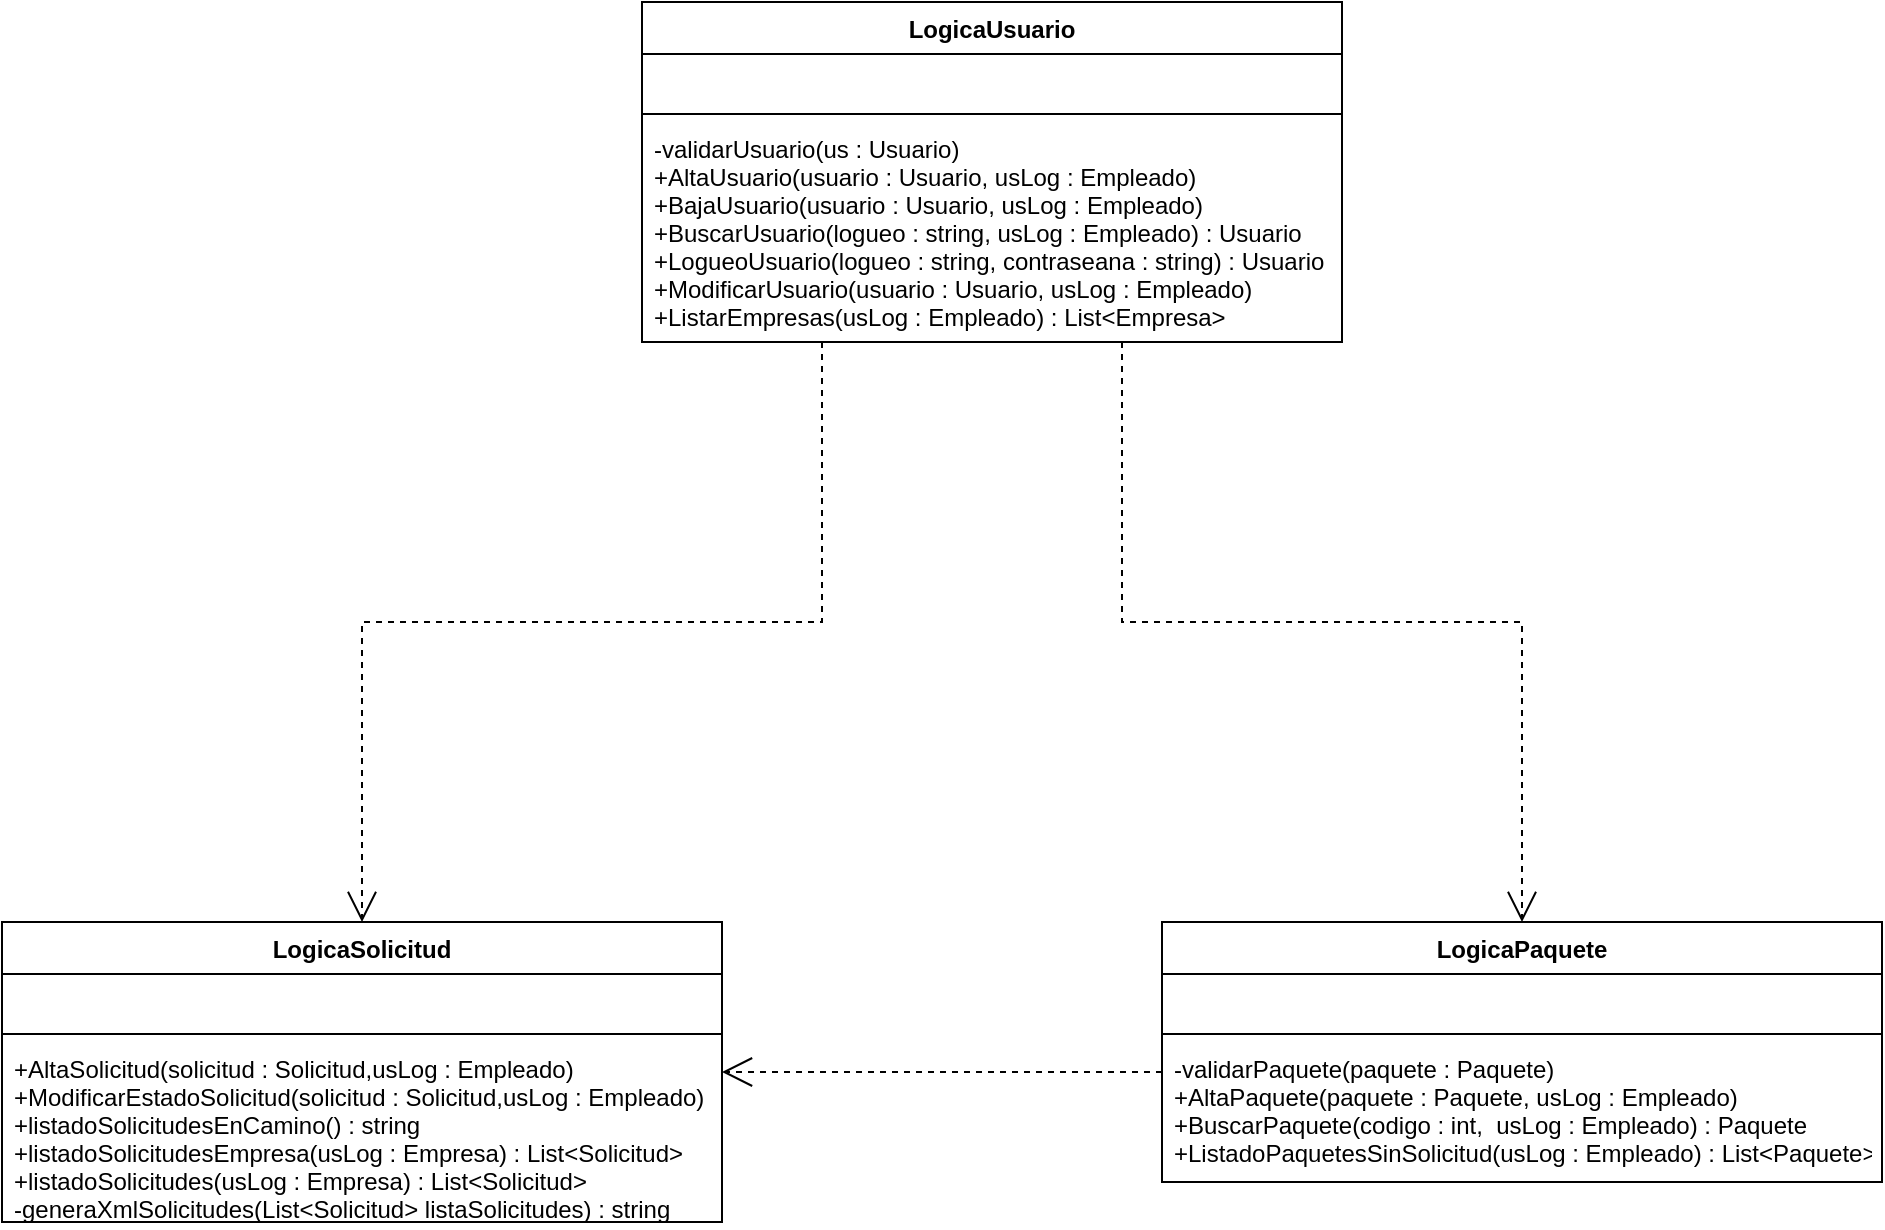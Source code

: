 <mxfile version="14.4.4" type="device"><diagram id="AlMI2zVPuX7lXUTL9Vey" name="Page-1"><mxGraphModel dx="1117" dy="674" grid="1" gridSize="10" guides="1" tooltips="1" connect="1" arrows="1" fold="1" page="1" pageScale="1" pageWidth="1100" pageHeight="850" math="0" shadow="0"><root><mxCell id="0"/><mxCell id="1" parent="0"/><mxCell id="vky0q_tGsEsgWRd5HPRW-14" style="edgeStyle=orthogonalEdgeStyle;rounded=0;orthogonalLoop=1;jettySize=auto;html=1;entryX=0.5;entryY=0;entryDx=0;entryDy=0;dashed=1;endArrow=open;endFill=0;endSize=13;" edge="1" parent="1" source="vky0q_tGsEsgWRd5HPRW-1" target="vky0q_tGsEsgWRd5HPRW-10"><mxGeometry relative="1" as="geometry"><Array as="points"><mxPoint x="480" y="330"/><mxPoint x="250" y="330"/></Array></mxGeometry></mxCell><mxCell id="vky0q_tGsEsgWRd5HPRW-15" style="edgeStyle=orthogonalEdgeStyle;rounded=0;orthogonalLoop=1;jettySize=auto;html=1;entryX=0.5;entryY=0;entryDx=0;entryDy=0;dashed=1;endArrow=open;endFill=0;endSize=13;" edge="1" parent="1" source="vky0q_tGsEsgWRd5HPRW-1" target="vky0q_tGsEsgWRd5HPRW-5"><mxGeometry relative="1" as="geometry"><Array as="points"><mxPoint x="630" y="330"/><mxPoint x="830" y="330"/></Array></mxGeometry></mxCell><mxCell id="vky0q_tGsEsgWRd5HPRW-1" value="LogicaUsuario" style="swimlane;fontStyle=1;align=center;verticalAlign=top;childLayout=stackLayout;horizontal=1;startSize=26;horizontalStack=0;resizeParent=1;resizeParentMax=0;resizeLast=0;collapsible=1;marginBottom=0;" vertex="1" parent="1"><mxGeometry x="390" y="20" width="350" height="170" as="geometry"/></mxCell><mxCell id="vky0q_tGsEsgWRd5HPRW-2" value="  " style="text;strokeColor=none;fillColor=none;align=left;verticalAlign=top;spacingLeft=4;spacingRight=4;overflow=hidden;rotatable=0;points=[[0,0.5],[1,0.5]];portConstraint=eastwest;" vertex="1" parent="vky0q_tGsEsgWRd5HPRW-1"><mxGeometry y="26" width="350" height="26" as="geometry"/></mxCell><mxCell id="vky0q_tGsEsgWRd5HPRW-3" value="" style="line;strokeWidth=1;fillColor=none;align=left;verticalAlign=middle;spacingTop=-1;spacingLeft=3;spacingRight=3;rotatable=0;labelPosition=right;points=[];portConstraint=eastwest;" vertex="1" parent="vky0q_tGsEsgWRd5HPRW-1"><mxGeometry y="52" width="350" height="8" as="geometry"/></mxCell><mxCell id="vky0q_tGsEsgWRd5HPRW-4" value="-validarUsuario(us : Usuario)&#10;+AltaUsuario(usuario : Usuario, usLog : Empleado)&#10;+BajaUsuario(usuario : Usuario, usLog : Empleado)&#10;+BuscarUsuario(logueo : string, usLog : Empleado) : Usuario&#10;+LogueoUsuario(logueo : string, contraseana : string) : Usuario&#10;+ModificarUsuario(usuario : Usuario, usLog : Empleado)&#10;+ListarEmpresas(usLog : Empleado) : List&lt;Empresa&gt; &#10;" style="text;strokeColor=none;fillColor=none;align=left;verticalAlign=top;spacingLeft=4;spacingRight=4;overflow=hidden;rotatable=0;points=[[0,0.5],[1,0.5]];portConstraint=eastwest;" vertex="1" parent="vky0q_tGsEsgWRd5HPRW-1"><mxGeometry y="60" width="350" height="110" as="geometry"/></mxCell><mxCell id="vky0q_tGsEsgWRd5HPRW-16" style="edgeStyle=orthogonalEdgeStyle;rounded=0;orthogonalLoop=1;jettySize=auto;html=1;dashed=1;endArrow=open;endFill=0;endSize=13;" edge="1" parent="1" source="vky0q_tGsEsgWRd5HPRW-5" target="vky0q_tGsEsgWRd5HPRW-10"><mxGeometry relative="1" as="geometry"><Array as="points"><mxPoint x="590" y="555"/><mxPoint x="590" y="555"/></Array></mxGeometry></mxCell><mxCell id="vky0q_tGsEsgWRd5HPRW-5" value="LogicaPaquete" style="swimlane;fontStyle=1;align=center;verticalAlign=top;childLayout=stackLayout;horizontal=1;startSize=26;horizontalStack=0;resizeParent=1;resizeParentMax=0;resizeLast=0;collapsible=1;marginBottom=0;" vertex="1" parent="1"><mxGeometry x="650" y="480" width="360" height="130" as="geometry"/></mxCell><mxCell id="vky0q_tGsEsgWRd5HPRW-6" value="  " style="text;strokeColor=none;fillColor=none;align=left;verticalAlign=top;spacingLeft=4;spacingRight=4;overflow=hidden;rotatable=0;points=[[0,0.5],[1,0.5]];portConstraint=eastwest;" vertex="1" parent="vky0q_tGsEsgWRd5HPRW-5"><mxGeometry y="26" width="360" height="26" as="geometry"/></mxCell><mxCell id="vky0q_tGsEsgWRd5HPRW-7" value="" style="line;strokeWidth=1;fillColor=none;align=left;verticalAlign=middle;spacingTop=-1;spacingLeft=3;spacingRight=3;rotatable=0;labelPosition=right;points=[];portConstraint=eastwest;" vertex="1" parent="vky0q_tGsEsgWRd5HPRW-5"><mxGeometry y="52" width="360" height="8" as="geometry"/></mxCell><mxCell id="vky0q_tGsEsgWRd5HPRW-8" value="-validarPaquete(paquete : Paquete)&#10;+AltaPaquete(paquete : Paquete, usLog : Empleado)&#10;+BuscarPaquete(codigo : int,  usLog : Empleado) : Paquete&#10;+ListadoPaquetesSinSolicitud(usLog : Empleado) : List&lt;Paquete&gt;" style="text;strokeColor=none;fillColor=none;align=left;verticalAlign=top;spacingLeft=4;spacingRight=4;overflow=hidden;rotatable=0;points=[[0,0.5],[1,0.5]];portConstraint=eastwest;" vertex="1" parent="vky0q_tGsEsgWRd5HPRW-5"><mxGeometry y="60" width="360" height="70" as="geometry"/></mxCell><mxCell id="vky0q_tGsEsgWRd5HPRW-10" value="LogicaSolicitud" style="swimlane;fontStyle=1;align=center;verticalAlign=top;childLayout=stackLayout;horizontal=1;startSize=26;horizontalStack=0;resizeParent=1;resizeParentMax=0;resizeLast=0;collapsible=1;marginBottom=0;" vertex="1" parent="1"><mxGeometry x="70" y="480" width="360" height="150" as="geometry"/></mxCell><mxCell id="vky0q_tGsEsgWRd5HPRW-11" value="  " style="text;strokeColor=none;fillColor=none;align=left;verticalAlign=top;spacingLeft=4;spacingRight=4;overflow=hidden;rotatable=0;points=[[0,0.5],[1,0.5]];portConstraint=eastwest;" vertex="1" parent="vky0q_tGsEsgWRd5HPRW-10"><mxGeometry y="26" width="360" height="26" as="geometry"/></mxCell><mxCell id="vky0q_tGsEsgWRd5HPRW-12" value="" style="line;strokeWidth=1;fillColor=none;align=left;verticalAlign=middle;spacingTop=-1;spacingLeft=3;spacingRight=3;rotatable=0;labelPosition=right;points=[];portConstraint=eastwest;" vertex="1" parent="vky0q_tGsEsgWRd5HPRW-10"><mxGeometry y="52" width="360" height="8" as="geometry"/></mxCell><mxCell id="vky0q_tGsEsgWRd5HPRW-13" value="+AltaSolicitud(solicitud : Solicitud,usLog : Empleado)&#10;+ModificarEstadoSolicitud(solicitud : Solicitud,usLog : Empleado)&#10;+listadoSolicitudesEnCamino() : string&#10;+listadoSolicitudesEmpresa(usLog : Empresa) : List&lt;Solicitud&gt;&#10;+listadoSolicitudes(usLog : Empresa) : List&lt;Solicitud&gt;&#10;-generaXmlSolicitudes(List&lt;Solicitud&gt; listaSolicitudes) : string" style="text;strokeColor=none;fillColor=none;align=left;verticalAlign=top;spacingLeft=4;spacingRight=4;overflow=hidden;rotatable=0;points=[[0,0.5],[1,0.5]];portConstraint=eastwest;" vertex="1" parent="vky0q_tGsEsgWRd5HPRW-10"><mxGeometry y="60" width="360" height="90" as="geometry"/></mxCell></root></mxGraphModel></diagram></mxfile>